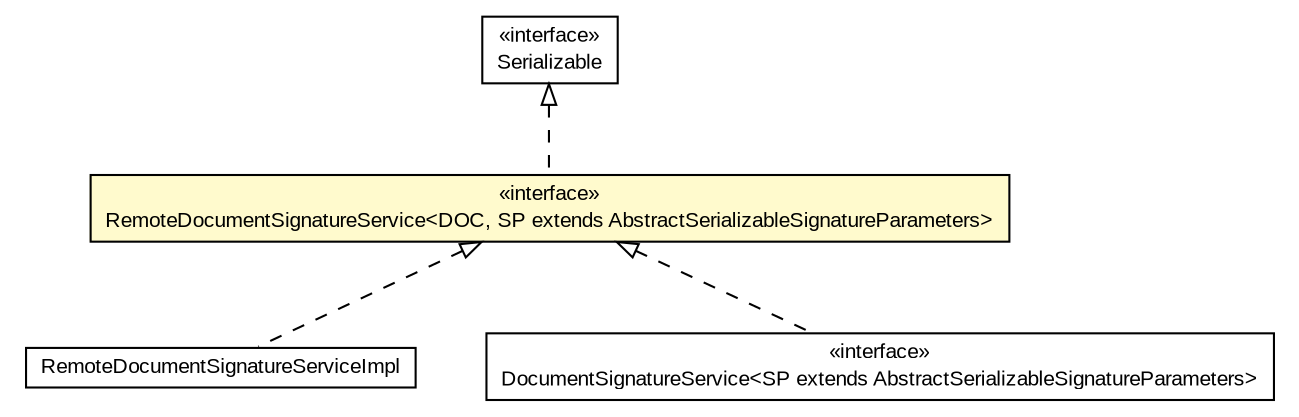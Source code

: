 #!/usr/local/bin/dot
#
# Class diagram 
# Generated by UMLGraph version R5_6-24-gf6e263 (http://www.umlgraph.org/)
#

digraph G {
	edge [fontname="arial",fontsize=10,labelfontname="arial",labelfontsize=10];
	node [fontname="arial",fontsize=10,shape=plaintext];
	nodesep=0.25;
	ranksep=0.5;
	// eu.europa.esig.dss.signature.RemoteDocumentSignatureServiceImpl
	c552360 [label=<<table title="eu.europa.esig.dss.signature.RemoteDocumentSignatureServiceImpl" border="0" cellborder="1" cellspacing="0" cellpadding="2" port="p" href="./RemoteDocumentSignatureServiceImpl.html">
		<tr><td><table border="0" cellspacing="0" cellpadding="1">
<tr><td align="center" balign="center"> RemoteDocumentSignatureServiceImpl </td></tr>
		</table></td></tr>
		</table>>, URL="./RemoteDocumentSignatureServiceImpl.html", fontname="arial", fontcolor="black", fontsize=10.0];
	// eu.europa.esig.dss.signature.DocumentSignatureService<SP extends eu.europa.esig.dss.AbstractSerializableSignatureParameters>
	c552370 [label=<<table title="eu.europa.esig.dss.signature.DocumentSignatureService" border="0" cellborder="1" cellspacing="0" cellpadding="2" port="p" href="./DocumentSignatureService.html">
		<tr><td><table border="0" cellspacing="0" cellpadding="1">
<tr><td align="center" balign="center"> &#171;interface&#187; </td></tr>
<tr><td align="center" balign="center"> DocumentSignatureService&lt;SP extends AbstractSerializableSignatureParameters&gt; </td></tr>
		</table></td></tr>
		</table>>, URL="./DocumentSignatureService.html", fontname="arial", fontcolor="black", fontsize=10.0];
	// eu.europa.esig.dss.signature.RemoteDocumentSignatureService<DOC, SP extends eu.europa.esig.dss.AbstractSerializableSignatureParameters>
	c552376 [label=<<table title="eu.europa.esig.dss.signature.RemoteDocumentSignatureService" border="0" cellborder="1" cellspacing="0" cellpadding="2" port="p" bgcolor="lemonChiffon" href="./RemoteDocumentSignatureService.html">
		<tr><td><table border="0" cellspacing="0" cellpadding="1">
<tr><td align="center" balign="center"> &#171;interface&#187; </td></tr>
<tr><td align="center" balign="center"> RemoteDocumentSignatureService&lt;DOC, SP extends AbstractSerializableSignatureParameters&gt; </td></tr>
		</table></td></tr>
		</table>>, URL="./RemoteDocumentSignatureService.html", fontname="arial", fontcolor="black", fontsize=10.0];
	//eu.europa.esig.dss.signature.RemoteDocumentSignatureServiceImpl implements eu.europa.esig.dss.signature.RemoteDocumentSignatureService<DOC, SP extends eu.europa.esig.dss.AbstractSerializableSignatureParameters>
	c552376:p -> c552360:p [dir=back,arrowtail=empty,style=dashed];
	//eu.europa.esig.dss.signature.DocumentSignatureService<SP extends eu.europa.esig.dss.AbstractSerializableSignatureParameters> implements eu.europa.esig.dss.signature.RemoteDocumentSignatureService<DOC, SP extends eu.europa.esig.dss.AbstractSerializableSignatureParameters>
	c552376:p -> c552370:p [dir=back,arrowtail=empty,style=dashed];
	//eu.europa.esig.dss.signature.RemoteDocumentSignatureService<DOC, SP extends eu.europa.esig.dss.AbstractSerializableSignatureParameters> implements java.io.Serializable
	c553181:p -> c552376:p [dir=back,arrowtail=empty,style=dashed];
	// java.io.Serializable
	c553181 [label=<<table title="java.io.Serializable" border="0" cellborder="1" cellspacing="0" cellpadding="2" port="p" href="http://java.sun.com/j2se/1.4.2/docs/api/java/io/Serializable.html">
		<tr><td><table border="0" cellspacing="0" cellpadding="1">
<tr><td align="center" balign="center"> &#171;interface&#187; </td></tr>
<tr><td align="center" balign="center"> Serializable </td></tr>
		</table></td></tr>
		</table>>, URL="http://java.sun.com/j2se/1.4.2/docs/api/java/io/Serializable.html", fontname="arial", fontcolor="black", fontsize=10.0];
}

